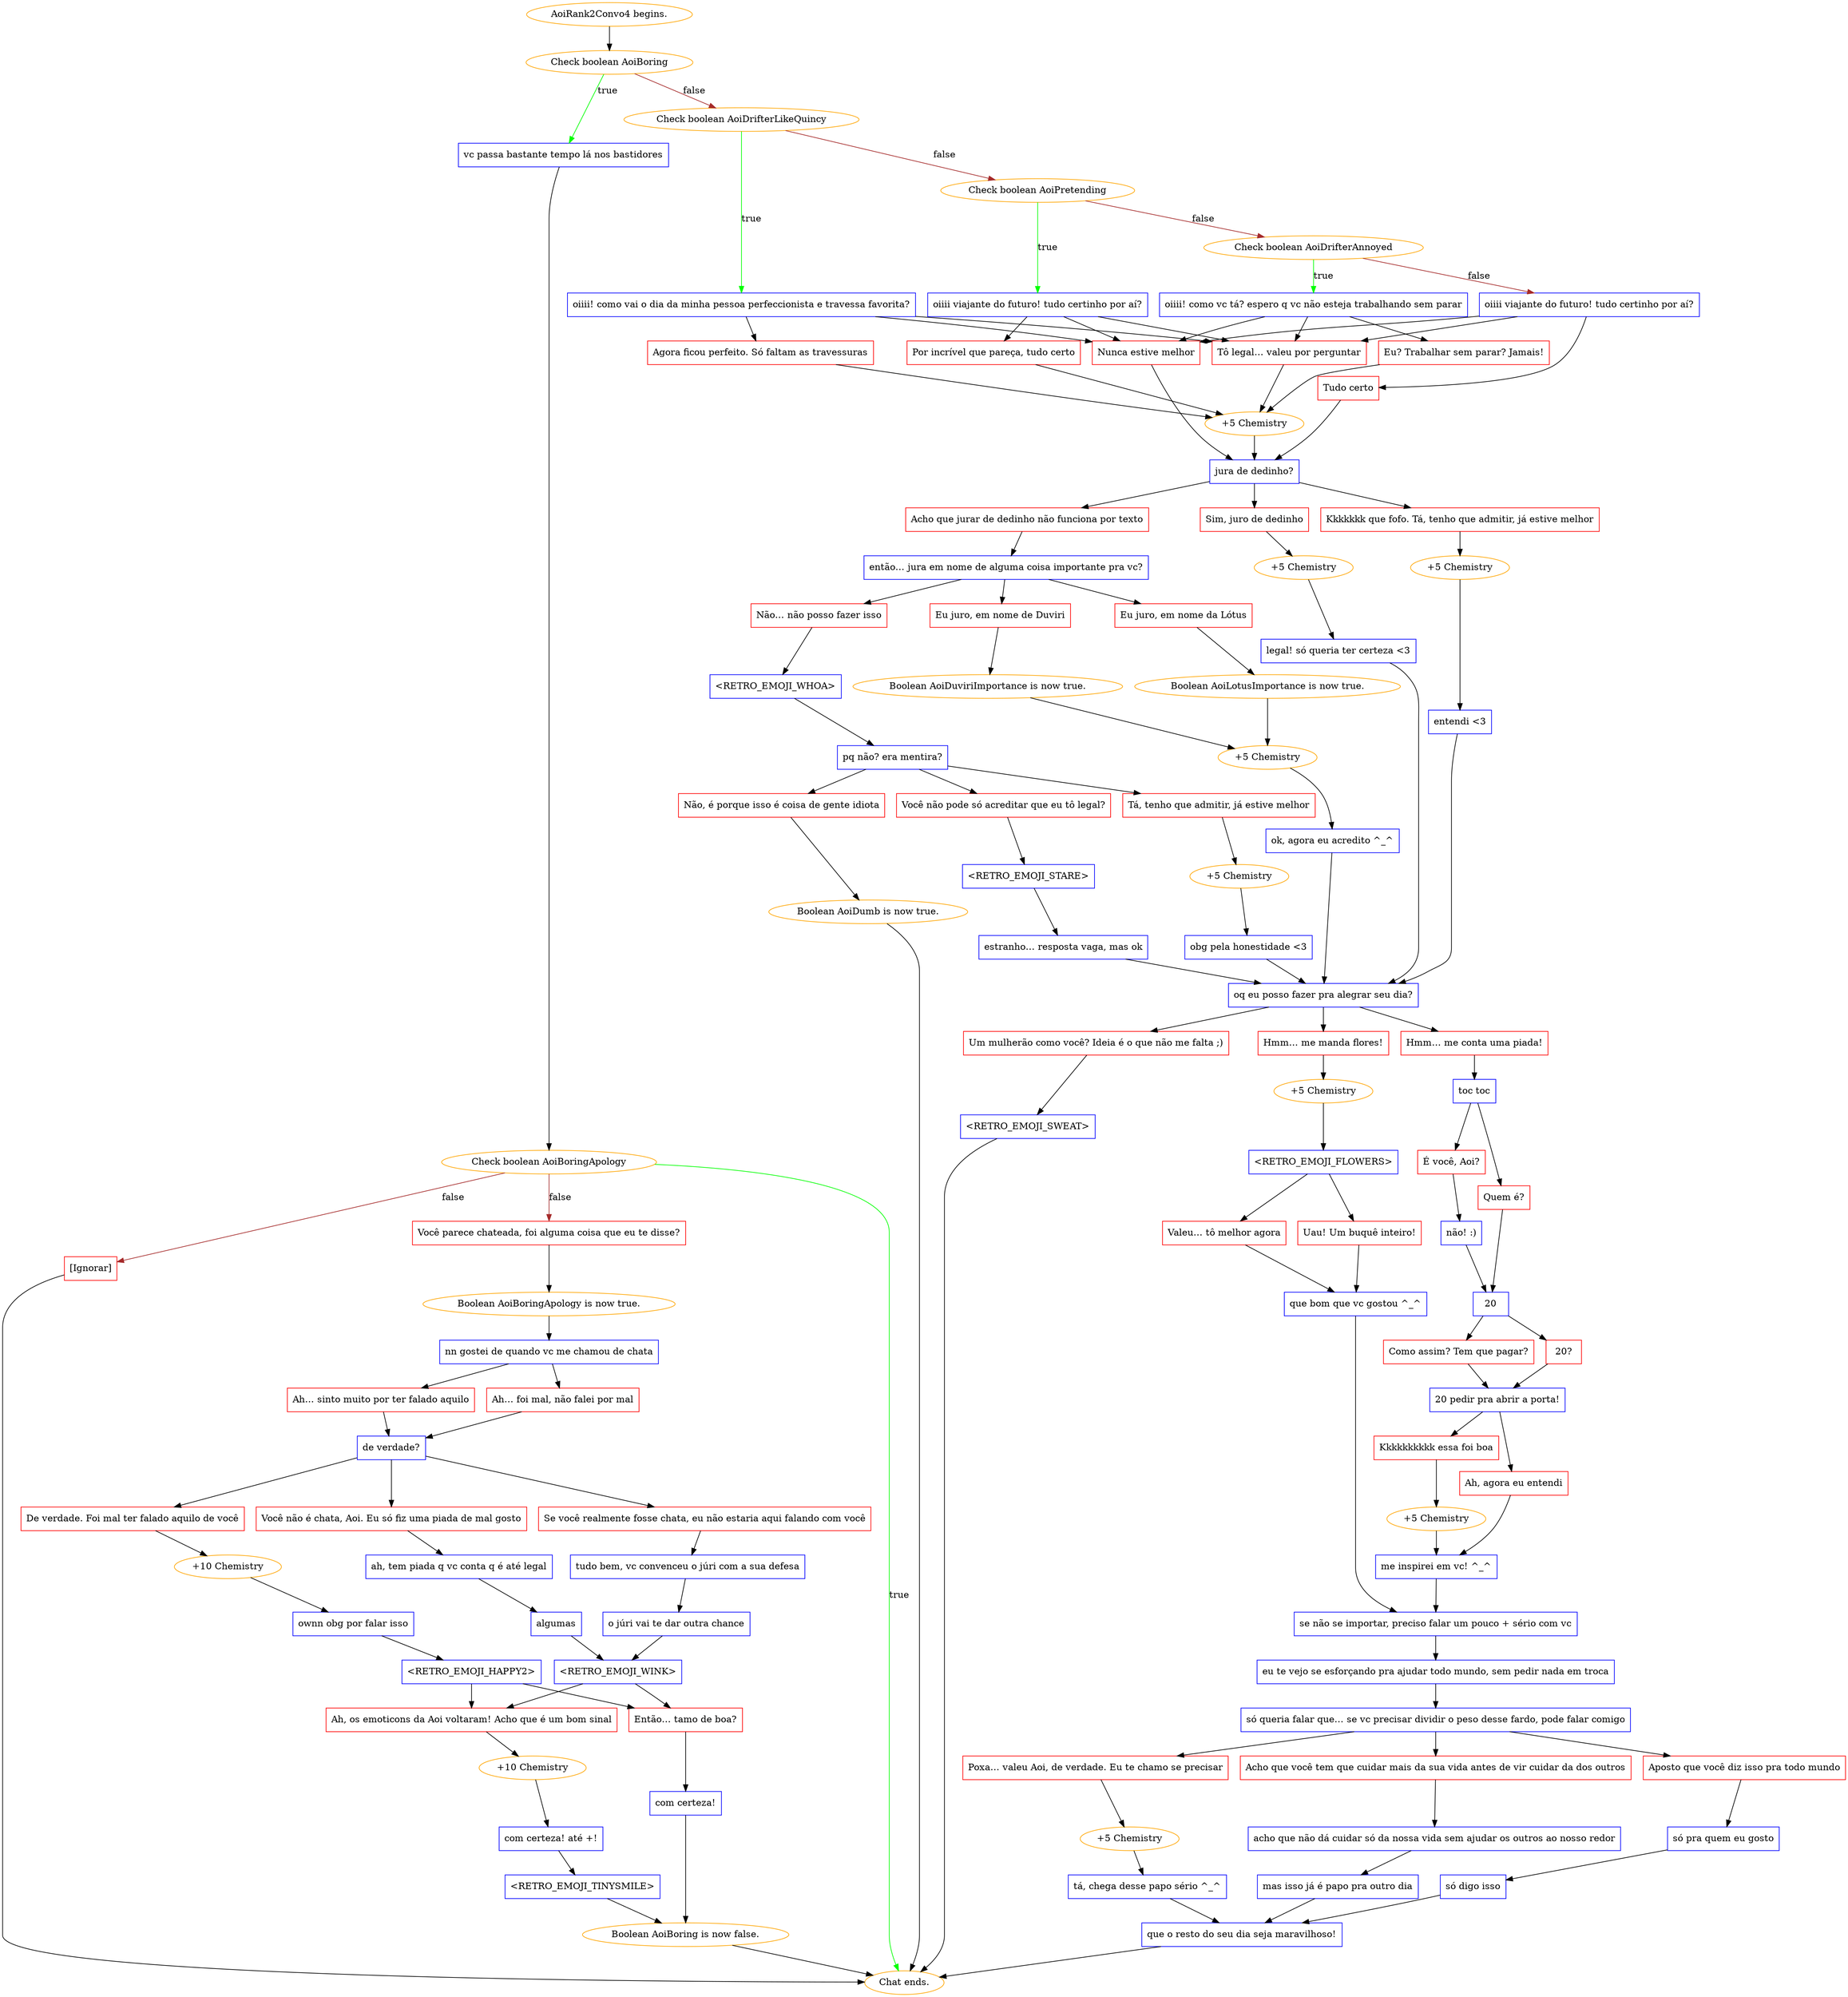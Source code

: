 digraph {
	"AoiRank2Convo4 begins." [color=orange];
		"AoiRank2Convo4 begins." -> j1890850141;
	j1890850141 [label="Check boolean AoiBoring",color=orange];
		j1890850141 -> j83123845 [label=true,color=green];
		j1890850141 -> j4113960334 [label=false,color=brown];
	j83123845 [label="vc passa bastante tempo lá nos bastidores",shape=box,color=blue];
		j83123845 -> j556140287;
	j4113960334 [label="Check boolean AoiDrifterLikeQuincy",color=orange];
		j4113960334 -> j2025411809 [label=true,color=green];
		j4113960334 -> j1797833889 [label=false,color=brown];
	j556140287 [label="Check boolean AoiBoringApology",color=orange];
		j556140287 -> "Chat ends." [label=true,color=green];
		j556140287 -> j2939485672 [label=false,color=brown];
		j556140287 -> j1678137900 [label=false,color=brown];
	j2025411809 [label="oiiii! como vai o dia da minha pessoa perfeccionista e travessa favorita?",shape=box,color=blue];
		j2025411809 -> j1757419296;
		j2025411809 -> j2641457443;
		j2025411809 -> j834351349;
	j1797833889 [label="Check boolean AoiPretending",color=orange];
		j1797833889 -> j1354109735 [label=true,color=green];
		j1797833889 -> j2808372172 [label=false,color=brown];
	"Chat ends." [color=orange];
	j2939485672 [label="Você parece chateada, foi alguma coisa que eu te disse?",shape=box,color=red];
		j2939485672 -> j1737741728;
	j1678137900 [label="[Ignorar]",shape=box,color=red];
		j1678137900 -> "Chat ends.";
	j1757419296 [label="Agora ficou perfeito. Só faltam as travessuras",shape=box,color=red];
		j1757419296 -> j3907205908;
	j2641457443 [label="Tô legal… valeu por perguntar",shape=box,color=red];
		j2641457443 -> j3907205908;
	j834351349 [label="Nunca estive melhor",shape=box,color=red];
		j834351349 -> j698103868;
	j1354109735 [label="oiiii viajante do futuro! tudo certinho por aí?",shape=box,color=blue];
		j1354109735 -> j265576583;
		j1354109735 -> j2641457443;
		j1354109735 -> j834351349;
	j2808372172 [label="Check boolean AoiDrifterAnnoyed",color=orange];
		j2808372172 -> j3575461111 [label=true,color=green];
		j2808372172 -> j4100380843 [label=false,color=brown];
	j1737741728 [label="Boolean AoiBoringApology is now true.",color=orange];
		j1737741728 -> j3149201768;
	j3907205908 [label="+5 Chemistry",color=orange];
		j3907205908 -> j698103868;
	j698103868 [label="jura de dedinho?",shape=box,color=blue];
		j698103868 -> j148871039;
		j698103868 -> j3143405248;
		j698103868 -> j1704539558;
	j265576583 [label="Por incrível que pareça, tudo certo",shape=box,color=red];
		j265576583 -> j3907205908;
	j3575461111 [label="oiiii! como vc tá? espero q vc não esteja trabalhando sem parar",shape=box,color=blue];
		j3575461111 -> j3995559493;
		j3575461111 -> j2641457443;
		j3575461111 -> j834351349;
	j4100380843 [label="oiiii viajante do futuro! tudo certinho por aí?",shape=box,color=blue];
		j4100380843 -> j93374426;
		j4100380843 -> j2641457443;
		j4100380843 -> j834351349;
	j3149201768 [label="nn gostei de quando vc me chamou de chata",shape=box,color=blue];
		j3149201768 -> j465025718;
		j3149201768 -> j1033513863;
	j148871039 [label="Sim, juro de dedinho",shape=box,color=red];
		j148871039 -> j3809543430;
	j3143405248 [label="Kkkkkkk que fofo. Tá, tenho que admitir, já estive melhor",shape=box,color=red];
		j3143405248 -> j1307089055;
	j1704539558 [label="Acho que jurar de dedinho não funciona por texto",shape=box,color=red];
		j1704539558 -> j1721274190;
	j3995559493 [label="Eu? Trabalhar sem parar? Jamais!",shape=box,color=red];
		j3995559493 -> j3907205908;
	j93374426 [label="Tudo certo",shape=box,color=red];
		j93374426 -> j698103868;
	j465025718 [label="Ah… foi mal, não falei por mal",shape=box,color=red];
		j465025718 -> j3491877005;
	j1033513863 [label="Ah… sinto muito por ter falado aquilo",shape=box,color=red];
		j1033513863 -> j3491877005;
	j3809543430 [label="+5 Chemistry",color=orange];
		j3809543430 -> j1994364021;
	j1307089055 [label="+5 Chemistry",color=orange];
		j1307089055 -> j236407410;
	j1721274190 [label="então… jura em nome de alguma coisa importante pra vc?",shape=box,color=blue];
		j1721274190 -> j2596390760;
		j1721274190 -> j2632939253;
		j1721274190 -> j1513763980;
	j3491877005 [label="de verdade?",shape=box,color=blue];
		j3491877005 -> j281379789;
		j3491877005 -> j2966114746;
		j3491877005 -> j2332136181;
	j1994364021 [label="legal! só queria ter certeza <3",shape=box,color=blue];
		j1994364021 -> j682900977;
	j236407410 [label="entendi <3",shape=box,color=blue];
		j236407410 -> j682900977;
	j2596390760 [label="Não… não posso fazer isso",shape=box,color=red];
		j2596390760 -> j1394260895;
	j2632939253 [label="Eu juro, em nome da Lótus",shape=box,color=red];
		j2632939253 -> j913751839;
	j1513763980 [label="Eu juro, em nome de Duviri",shape=box,color=red];
		j1513763980 -> j3252017184;
	j281379789 [label="De verdade. Foi mal ter falado aquilo de você",shape=box,color=red];
		j281379789 -> j1305423535;
	j2966114746 [label="Você não é chata, Aoi. Eu só fiz uma piada de mal gosto",shape=box,color=red];
		j2966114746 -> j4208931382;
	j2332136181 [label="Se você realmente fosse chata, eu não estaria aqui falando com você",shape=box,color=red];
		j2332136181 -> j3254259607;
	j682900977 [label="oq eu posso fazer pra alegrar seu dia?",shape=box,color=blue];
		j682900977 -> j3400643905;
		j682900977 -> j3745325908;
		j682900977 -> j2621983565;
	j1394260895 [label="<RETRO_EMOJI_WHOA>",shape=box,color=blue];
		j1394260895 -> j962253470;
	j913751839 [label="Boolean AoiLotusImportance is now true.",color=orange];
		j913751839 -> j2787569369;
	j3252017184 [label="Boolean AoiDuviriImportance is now true.",color=orange];
		j3252017184 -> j2787569369;
	j1305423535 [label="+10 Chemistry",color=orange];
		j1305423535 -> j1212803586;
	j4208931382 [label="ah, tem piada q vc conta q é até legal",shape=box,color=blue];
		j4208931382 -> j4134489014;
	j3254259607 [label="tudo bem, vc convenceu o júri com a sua defesa",shape=box,color=blue];
		j3254259607 -> j1086033936;
	j3400643905 [label="Hmm… me conta uma piada!",shape=box,color=red];
		j3400643905 -> j895758625;
	j3745325908 [label="Hmm… me manda flores!",shape=box,color=red];
		j3745325908 -> j1670338355;
	j2621983565 [label="Um mulherão como você? Ideia é o que não me falta ;)",shape=box,color=red];
		j2621983565 -> j2350823537;
	j962253470 [label="pq não? era mentira?",shape=box,color=blue];
		j962253470 -> j2302189137;
		j962253470 -> j3525716900;
		j962253470 -> j502284099;
	j2787569369 [label="+5 Chemistry",color=orange];
		j2787569369 -> j203363263;
	j1212803586 [label="ownn obg por falar isso",shape=box,color=blue];
		j1212803586 -> j2682546367;
	j4134489014 [label="algumas",shape=box,color=blue];
		j4134489014 -> j4059187433;
	j1086033936 [label="o júri vai te dar outra chance",shape=box,color=blue];
		j1086033936 -> j4059187433;
	j895758625 [label="toc toc",shape=box,color=blue];
		j895758625 -> j208180635;
		j895758625 -> j1643550520;
	j1670338355 [label="+5 Chemistry",color=orange];
		j1670338355 -> j3455633645;
	j2350823537 [label="<RETRO_EMOJI_SWEAT>",shape=box,color=blue];
		j2350823537 -> "Chat ends.";
	j2302189137 [label="Tá, tenho que admitir, já estive melhor",shape=box,color=red];
		j2302189137 -> j3185733497;
	j3525716900 [label="Não, é porque isso é coisa de gente idiota",shape=box,color=red];
		j3525716900 -> j3041803735;
	j502284099 [label="Você não pode só acreditar que eu tô legal?",shape=box,color=red];
		j502284099 -> j3831772023;
	j203363263 [label="ok, agora eu acredito ^_^",shape=box,color=blue];
		j203363263 -> j682900977;
	j2682546367 [label="<RETRO_EMOJI_HAPPY2>",shape=box,color=blue];
		j2682546367 -> j254164982;
		j2682546367 -> j809434805;
	j4059187433 [label="<RETRO_EMOJI_WINK>",shape=box,color=blue];
		j4059187433 -> j254164982;
		j4059187433 -> j809434805;
	j208180635 [label="Quem é?",shape=box,color=red];
		j208180635 -> j1892804514;
	j1643550520 [label="É você, Aoi?",shape=box,color=red];
		j1643550520 -> j2297406411;
	j3455633645 [label="<RETRO_EMOJI_FLOWERS>",shape=box,color=blue];
		j3455633645 -> j1475655622;
		j3455633645 -> j801078244;
	j3185733497 [label="+5 Chemistry",color=orange];
		j3185733497 -> j3291367994;
	j3041803735 [label="Boolean AoiDumb is now true.",color=orange];
		j3041803735 -> "Chat ends.";
	j3831772023 [label="<RETRO_EMOJI_STARE>",shape=box,color=blue];
		j3831772023 -> j1337222173;
	j254164982 [label="Então… tamo de boa?",shape=box,color=red];
		j254164982 -> j2542735476;
	j809434805 [label="Ah, os emoticons da Aoi voltaram! Acho que é um bom sinal",shape=box,color=red];
		j809434805 -> j3827913595;
	j1892804514 [label="20",shape=box,color=blue];
		j1892804514 -> j4214090102;
		j1892804514 -> j2160740691;
	j2297406411 [label="não! :)",shape=box,color=blue];
		j2297406411 -> j1892804514;
	j1475655622 [label="Valeu… tô melhor agora",shape=box,color=red];
		j1475655622 -> j1876473897;
	j801078244 [label="Uau! Um buquê inteiro!",shape=box,color=red];
		j801078244 -> j1876473897;
	j3291367994 [label="obg pela honestidade <3",shape=box,color=blue];
		j3291367994 -> j682900977;
	j1337222173 [label="estranho… resposta vaga, mas ok",shape=box,color=blue];
		j1337222173 -> j682900977;
	j2542735476 [label="com certeza!",shape=box,color=blue];
		j2542735476 -> j2581611291;
	j3827913595 [label="+10 Chemistry",color=orange];
		j3827913595 -> j1877751008;
	j4214090102 [label="20?",shape=box,color=red];
		j4214090102 -> j573083803;
	j2160740691 [label="Como assim? Tem que pagar?",shape=box,color=red];
		j2160740691 -> j573083803;
	j1876473897 [label="que bom que vc gostou ^_^",shape=box,color=blue];
		j1876473897 -> j1614960877;
	j2581611291 [label="Boolean AoiBoring is now false.",color=orange];
		j2581611291 -> "Chat ends.";
	j1877751008 [label="com certeza! até +!",shape=box,color=blue];
		j1877751008 -> j153386734;
	j573083803 [label="20 pedir pra abrir a porta!",shape=box,color=blue];
		j573083803 -> j3823393767;
		j573083803 -> j1422220264;
	j1614960877 [label="se não se importar, preciso falar um pouco + sério com vc",shape=box,color=blue];
		j1614960877 -> j2877254617;
	j153386734 [label="<RETRO_EMOJI_TINYSMILE>",shape=box,color=blue];
		j153386734 -> j2581611291;
	j3823393767 [label="Kkkkkkkkkk essa foi boa",shape=box,color=red];
		j3823393767 -> j1312816355;
	j1422220264 [label="Ah, agora eu entendi",shape=box,color=red];
		j1422220264 -> j1958771661;
	j2877254617 [label="eu te vejo se esforçando pra ajudar todo mundo, sem pedir nada em troca",shape=box,color=blue];
		j2877254617 -> j300436205;
	j1312816355 [label="+5 Chemistry",color=orange];
		j1312816355 -> j1958771661;
	j1958771661 [label="me inspirei em vc! ^_^",shape=box,color=blue];
		j1958771661 -> j1614960877;
	j300436205 [label="só queria falar que… se vc precisar dividir o peso desse fardo, pode falar comigo",shape=box,color=blue];
		j300436205 -> j1209987143;
		j300436205 -> j191225001;
		j300436205 -> j1449808627;
	j1209987143 [label="Poxa… valeu Aoi, de verdade. Eu te chamo se precisar",shape=box,color=red];
		j1209987143 -> j1693409221;
	j191225001 [label="Acho que você tem que cuidar mais da sua vida antes de vir cuidar da dos outros",shape=box,color=red];
		j191225001 -> j2123454849;
	j1449808627 [label="Aposto que você diz isso pra todo mundo",shape=box,color=red];
		j1449808627 -> j2292925027;
	j1693409221 [label="+5 Chemistry",color=orange];
		j1693409221 -> j1891973675;
	j2123454849 [label="acho que não dá cuidar só da nossa vida sem ajudar os outros ao nosso redor",shape=box,color=blue];
		j2123454849 -> j2850509385;
	j2292925027 [label="só pra quem eu gosto",shape=box,color=blue];
		j2292925027 -> j3634621459;
	j1891973675 [label="tá, chega desse papo sério ^_^",shape=box,color=blue];
		j1891973675 -> j3804474176;
	j2850509385 [label="mas isso já é papo pra outro dia",shape=box,color=blue];
		j2850509385 -> j3804474176;
	j3634621459 [label="só digo isso",shape=box,color=blue];
		j3634621459 -> j3804474176;
	j3804474176 [label="que o resto do seu dia seja maravilhoso!",shape=box,color=blue];
		j3804474176 -> "Chat ends.";
}